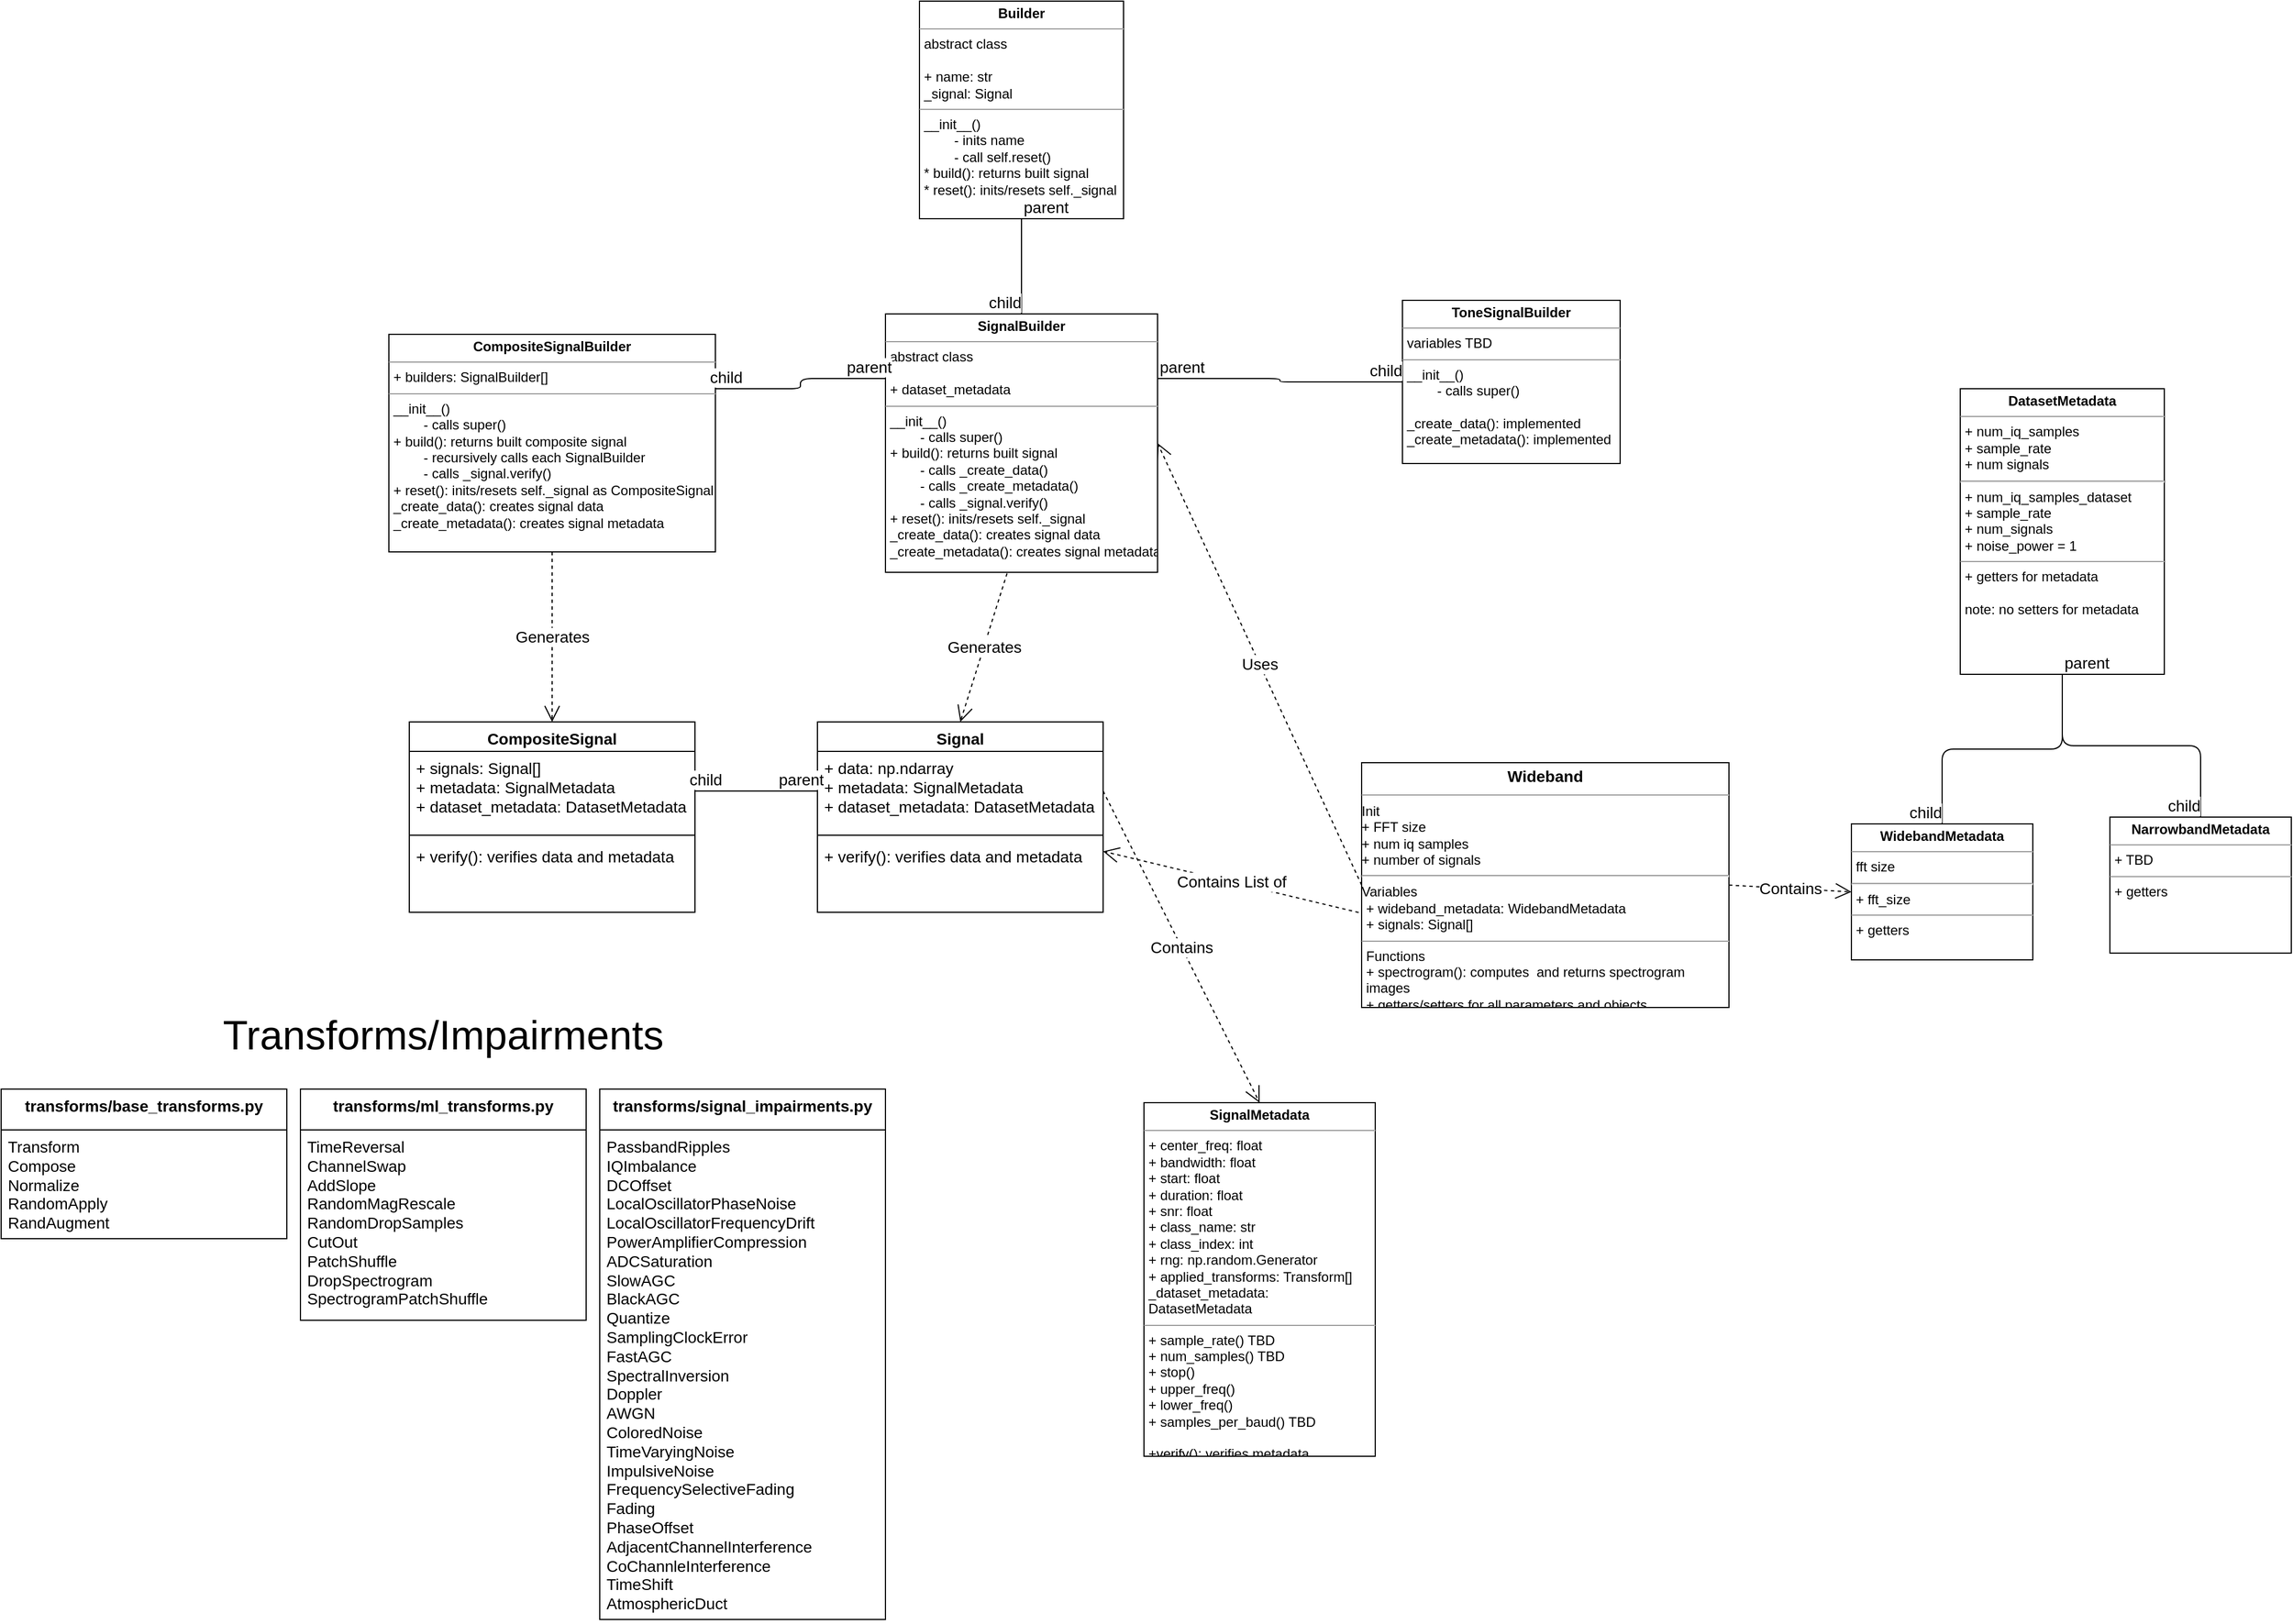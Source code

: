 <mxfile linkTarget="_blank" scale="1" border="0">
    <diagram id="LopdZo2FyCx790tcbxix" name="Page-1">
        <mxGraphModel dx="2948" dy="1902" grid="1" gridSize="12" guides="1" tooltips="1" connect="1" arrows="1" fold="1" page="0" pageScale="1" pageWidth="850" pageHeight="1100" math="0" shadow="0">
            <root>
                <mxCell id="0"/>
                <mxCell id="1" parent="0"/>
                <mxCell id="16" value="&lt;p style=&quot;margin: 4px 0px 0px; text-align: center; font-size: 14px;&quot;&gt;&lt;b style=&quot;&quot;&gt;&lt;font style=&quot;font-size: 14px;&quot;&gt;Wideband&lt;/font&gt;&lt;/b&gt;&lt;/p&gt;&lt;hr style=&quot;font-size: 14px;&quot; size=&quot;1&quot;&gt;Init&lt;br&gt;+ FFT size&lt;br&gt;+ num iq samples&lt;br&gt;+ number of signals&lt;br&gt;&lt;hr&gt;Variables&lt;br&gt;&lt;p style=&quot;margin:0px;margin-left:4px;&quot;&gt;+ wideband_metadata: WidebandMetadata&lt;/p&gt;&lt;p style=&quot;margin:0px;margin-left:4px;&quot;&gt;+ signals: Signal[]&lt;/p&gt;&lt;hr size=&quot;1&quot;&gt;&lt;p style=&quot;margin:0px;margin-left:4px;&quot;&gt;Functions&lt;/p&gt;&lt;p style=&quot;margin:0px;margin-left:4px;&quot;&gt;+ spectrogram(): computes&amp;nbsp; and returns spectrogram images&lt;/p&gt;&lt;p style=&quot;margin:0px;margin-left:4px;&quot;&gt;+ getters/setters for all parameters and objects&lt;/p&gt;" style="verticalAlign=top;align=left;overflow=fill;fontSize=12;fontFamily=Helvetica;html=1;whiteSpace=wrap;" parent="1" vertex="1">
                    <mxGeometry x="96" y="144" width="324" height="216" as="geometry"/>
                </mxCell>
                <mxCell id="17" value="&lt;p style=&quot;margin:0px;margin-top:4px;text-align:center;&quot;&gt;&lt;b&gt;WidebandMetadata&lt;/b&gt;&lt;/p&gt;&lt;hr size=&quot;1&quot;&gt;&lt;p style=&quot;margin:0px;margin-left:4px;&quot;&gt;fft size&lt;/p&gt;&lt;hr&gt;&lt;p style=&quot;margin:0px;margin-left:4px;&quot;&gt;+ fft_size&lt;/p&gt;&lt;hr size=&quot;1&quot;&gt;&lt;p style=&quot;margin:0px;margin-left:4px;&quot;&gt;+ getters&lt;/p&gt;" style="verticalAlign=top;align=left;overflow=fill;fontSize=12;fontFamily=Helvetica;html=1;" parent="1" vertex="1">
                    <mxGeometry x="528" y="198" width="160" height="120" as="geometry"/>
                </mxCell>
                <mxCell id="20" value="&lt;p style=&quot;margin:0px;margin-top:4px;text-align:center;&quot;&gt;&lt;b&gt;DatasetMetadata&lt;/b&gt;&lt;/p&gt;&lt;hr size=&quot;1&quot;&gt;&lt;p style=&quot;margin:0px;margin-left:4px;&quot;&gt;&lt;span style=&quot;background-color: initial;&quot;&gt;+ num_iq_samples&lt;/span&gt;&lt;/p&gt;&lt;p style=&quot;margin:0px;margin-left:4px;&quot;&gt;+ sample_rate&lt;/p&gt;&lt;p style=&quot;margin:0px;margin-left:4px;&quot;&gt;+ num signals&lt;/p&gt;&lt;hr&gt;&lt;p style=&quot;margin:0px;margin-left:4px;&quot;&gt;+ num_iq_samples_dataset&lt;/p&gt;&lt;p style=&quot;margin:0px;margin-left:4px;&quot;&gt;+ sample_rate&lt;/p&gt;&lt;p style=&quot;margin:0px;margin-left:4px;&quot;&gt;+ num_signals&lt;/p&gt;&lt;p style=&quot;margin:0px;margin-left:4px;&quot;&gt;+ noise_power = 1&lt;/p&gt;&lt;hr size=&quot;1&quot;&gt;&lt;p style=&quot;margin:0px;margin-left:4px;&quot;&gt;+ getters for metadata&lt;/p&gt;&lt;p style=&quot;margin:0px;margin-left:4px;&quot;&gt;&lt;br&gt;&lt;/p&gt;&lt;p style=&quot;margin:0px;margin-left:4px;&quot;&gt;note: no setters for metadata&lt;/p&gt;" style="verticalAlign=top;align=left;overflow=fill;fontSize=12;fontFamily=Helvetica;html=1;" parent="1" vertex="1">
                    <mxGeometry x="624" y="-186" width="180" height="252" as="geometry"/>
                </mxCell>
                <mxCell id="23" value="" style="endArrow=none;html=1;edgeStyle=orthogonalEdgeStyle;fontSize=14;exitX=0.5;exitY=1;exitDx=0;exitDy=0;entryX=0.5;entryY=0;entryDx=0;entryDy=0;" parent="1" source="20" target="17" edge="1">
                    <mxGeometry relative="1" as="geometry">
                        <mxPoint x="492" y="360" as="sourcePoint"/>
                        <mxPoint x="652" y="360" as="targetPoint"/>
                    </mxGeometry>
                </mxCell>
                <mxCell id="24" value="parent" style="edgeLabel;resizable=0;html=1;align=left;verticalAlign=bottom;fontSize=14;" parent="23" connectable="0" vertex="1">
                    <mxGeometry x="-1" relative="1" as="geometry"/>
                </mxCell>
                <mxCell id="25" value="child" style="edgeLabel;resizable=0;html=1;align=right;verticalAlign=bottom;fontSize=14;" parent="23" connectable="0" vertex="1">
                    <mxGeometry x="1" relative="1" as="geometry"/>
                </mxCell>
                <mxCell id="26" value="Contains" style="endArrow=open;endSize=12;dashed=1;html=1;fontSize=14;exitX=1;exitY=0.5;exitDx=0;exitDy=0;entryX=0;entryY=0.5;entryDx=0;entryDy=0;" parent="1" source="16" target="17" edge="1">
                    <mxGeometry width="160" relative="1" as="geometry">
                        <mxPoint x="432" y="216" as="sourcePoint"/>
                        <mxPoint x="592" y="216" as="targetPoint"/>
                    </mxGeometry>
                </mxCell>
                <mxCell id="27" value="&lt;p style=&quot;margin:0px;margin-top:4px;text-align:center;&quot;&gt;&lt;b&gt;NarrowbandMetadata&lt;/b&gt;&lt;/p&gt;&lt;hr size=&quot;1&quot;&gt;&lt;p style=&quot;margin:0px;margin-left:4px;&quot;&gt;&lt;/p&gt;&lt;p style=&quot;margin:0px;margin-left:4px;&quot;&gt;+ TBD&lt;/p&gt;&lt;hr size=&quot;1&quot;&gt;&lt;p style=&quot;margin:0px;margin-left:4px;&quot;&gt;+ getters&lt;/p&gt;" style="verticalAlign=top;align=left;overflow=fill;fontSize=12;fontFamily=Helvetica;html=1;" parent="1" vertex="1">
                    <mxGeometry x="756" y="192" width="160" height="120" as="geometry"/>
                </mxCell>
                <mxCell id="28" value="" style="endArrow=none;html=1;edgeStyle=orthogonalEdgeStyle;fontSize=14;entryX=0.5;entryY=0;entryDx=0;entryDy=0;exitX=0.5;exitY=1;exitDx=0;exitDy=0;" parent="1" source="20" target="27" edge="1">
                    <mxGeometry relative="1" as="geometry">
                        <mxPoint x="828" y="216" as="sourcePoint"/>
                        <mxPoint x="988" y="216" as="targetPoint"/>
                    </mxGeometry>
                </mxCell>
                <mxCell id="29" value="parent" style="edgeLabel;resizable=0;html=1;align=left;verticalAlign=bottom;fontSize=14;" parent="28" connectable="0" vertex="1">
                    <mxGeometry x="-1" relative="1" as="geometry"/>
                </mxCell>
                <mxCell id="30" value="child" style="edgeLabel;resizable=0;html=1;align=right;verticalAlign=bottom;fontSize=14;" parent="28" connectable="0" vertex="1">
                    <mxGeometry x="1" relative="1" as="geometry"/>
                </mxCell>
                <mxCell id="31" value="Signal" style="swimlane;fontStyle=1;align=center;verticalAlign=top;childLayout=stackLayout;horizontal=1;startSize=26;horizontalStack=0;resizeParent=1;resizeParentMax=0;resizeLast=0;collapsible=1;marginBottom=0;fontSize=14;whiteSpace=wrap;" parent="1" vertex="1">
                    <mxGeometry x="-384" y="108" width="252" height="168" as="geometry"/>
                </mxCell>
                <mxCell id="32" value="+ data: np.ndarray&#10;+ metadata: SignalMetadata&#10;+ dataset_metadata: DatasetMetadata" style="text;strokeColor=none;fillColor=none;align=left;verticalAlign=top;spacingLeft=4;spacingRight=4;overflow=hidden;rotatable=0;points=[[0,0.5],[1,0.5]];portConstraint=eastwest;fontSize=14;whiteSpace=wrap;" parent="31" vertex="1">
                    <mxGeometry y="26" width="252" height="70" as="geometry"/>
                </mxCell>
                <mxCell id="33" value="" style="line;strokeWidth=1;fillColor=none;align=left;verticalAlign=middle;spacingTop=-1;spacingLeft=3;spacingRight=3;rotatable=0;labelPosition=right;points=[];portConstraint=eastwest;strokeColor=inherit;fontSize=14;" parent="31" vertex="1">
                    <mxGeometry y="96" width="252" height="8" as="geometry"/>
                </mxCell>
                <mxCell id="34" value="+ verify(): verifies data and metadata" style="text;strokeColor=none;fillColor=none;align=left;verticalAlign=top;spacingLeft=4;spacingRight=4;overflow=hidden;rotatable=0;points=[[0,0.5],[1,0.5]];portConstraint=eastwest;fontSize=14;whiteSpace=wrap;" parent="31" vertex="1">
                    <mxGeometry y="104" width="252" height="64" as="geometry"/>
                </mxCell>
                <mxCell id="35" value="CompositeSignal" style="swimlane;fontStyle=1;align=center;verticalAlign=top;childLayout=stackLayout;horizontal=1;startSize=26;horizontalStack=0;resizeParent=1;resizeParentMax=0;resizeLast=0;collapsible=1;marginBottom=0;fontSize=14;whiteSpace=wrap;" parent="1" vertex="1">
                    <mxGeometry x="-744" y="108" width="252" height="168" as="geometry"/>
                </mxCell>
                <mxCell id="36" value="+ signals: Signal[]&#10;+ metadata: SignalMetadata&#10;+ dataset_metadata: DatasetMetadata" style="text;strokeColor=none;fillColor=none;align=left;verticalAlign=top;spacingLeft=4;spacingRight=4;overflow=hidden;rotatable=0;points=[[0,0.5],[1,0.5]];portConstraint=eastwest;fontSize=14;whiteSpace=wrap;" parent="35" vertex="1">
                    <mxGeometry y="26" width="252" height="70" as="geometry"/>
                </mxCell>
                <mxCell id="37" value="" style="line;strokeWidth=1;fillColor=none;align=left;verticalAlign=middle;spacingTop=-1;spacingLeft=3;spacingRight=3;rotatable=0;labelPosition=right;points=[];portConstraint=eastwest;strokeColor=inherit;fontSize=14;" parent="35" vertex="1">
                    <mxGeometry y="96" width="252" height="8" as="geometry"/>
                </mxCell>
                <mxCell id="38" value="+ verify(): verifies data and metadata" style="text;strokeColor=none;fillColor=none;align=left;verticalAlign=top;spacingLeft=4;spacingRight=4;overflow=hidden;rotatable=0;points=[[0,0.5],[1,0.5]];portConstraint=eastwest;fontSize=14;whiteSpace=wrap;" parent="35" vertex="1">
                    <mxGeometry y="104" width="252" height="64" as="geometry"/>
                </mxCell>
                <mxCell id="39" value="" style="endArrow=none;html=1;edgeStyle=orthogonalEdgeStyle;fontSize=14;entryX=1;entryY=0.5;entryDx=0;entryDy=0;exitX=0;exitY=0.5;exitDx=0;exitDy=0;" parent="1" source="32" target="36" edge="1">
                    <mxGeometry relative="1" as="geometry">
                        <mxPoint x="-216" y="468" as="sourcePoint"/>
                        <mxPoint x="-140" y="420" as="targetPoint"/>
                    </mxGeometry>
                </mxCell>
                <mxCell id="40" value="parent" style="edgeLabel;resizable=0;html=1;align=left;verticalAlign=bottom;fontSize=14;" parent="39" connectable="0" vertex="1">
                    <mxGeometry x="-1" relative="1" as="geometry">
                        <mxPoint x="-36" as="offset"/>
                    </mxGeometry>
                </mxCell>
                <mxCell id="41" value="child" style="edgeLabel;resizable=0;html=1;align=right;verticalAlign=bottom;fontSize=14;" parent="39" connectable="0" vertex="1">
                    <mxGeometry x="1" relative="1" as="geometry">
                        <mxPoint x="24" as="offset"/>
                    </mxGeometry>
                </mxCell>
                <mxCell id="42" value="&lt;p style=&quot;margin:0px;margin-top:4px;text-align:center;&quot;&gt;&lt;b&gt;SignalMetadata&lt;/b&gt;&lt;/p&gt;&lt;hr size=&quot;1&quot;&gt;&lt;p style=&quot;margin:0px;margin-left:4px;&quot;&gt;+ center_freq: float&lt;/p&gt;&lt;p style=&quot;margin:0px;margin-left:4px;&quot;&gt;+ bandwidth: float&lt;/p&gt;&lt;p style=&quot;margin:0px;margin-left:4px;&quot;&gt;+ start: float&lt;/p&gt;&lt;p style=&quot;margin:0px;margin-left:4px;&quot;&gt;+ duration: float&lt;/p&gt;&lt;p style=&quot;margin:0px;margin-left:4px;&quot;&gt;+ snr: float&lt;/p&gt;&lt;p style=&quot;margin:0px;margin-left:4px;&quot;&gt;+ class_name: str&lt;/p&gt;&lt;p style=&quot;margin:0px;margin-left:4px;&quot;&gt;+ class_index: int&lt;/p&gt;&lt;p style=&quot;margin:0px;margin-left:4px;&quot;&gt;+ rng: np.random.Generator&lt;/p&gt;&lt;p style=&quot;margin:0px;margin-left:4px;&quot;&gt;+ applied_transforms: Transform[]&lt;/p&gt;&lt;p style=&quot;margin:0px;margin-left:4px;&quot;&gt;_dataset_metadata: DatasetMetadata&lt;/p&gt;&lt;hr size=&quot;1&quot;&gt;&lt;p style=&quot;margin:0px;margin-left:4px;&quot;&gt;+ sample_rate() TBD&lt;/p&gt;&lt;p style=&quot;margin:0px;margin-left:4px;&quot;&gt;+ num_samples() TBD&lt;/p&gt;&lt;p style=&quot;margin:0px;margin-left:4px;&quot;&gt;+ stop()&lt;/p&gt;&lt;p style=&quot;margin:0px;margin-left:4px;&quot;&gt;+ upper_freq()&lt;/p&gt;&lt;p style=&quot;margin:0px;margin-left:4px;&quot;&gt;+ lower_freq()&lt;/p&gt;&lt;p style=&quot;margin:0px;margin-left:4px;&quot;&gt;+ samples_per_baud() TBD&lt;/p&gt;&lt;p style=&quot;margin:0px;margin-left:4px;&quot;&gt;&lt;br&gt;&lt;/p&gt;&lt;p style=&quot;margin:0px;margin-left:4px;&quot;&gt;+verify(): verifies metadata&lt;/p&gt;" style="verticalAlign=top;align=left;overflow=fill;fontSize=12;fontFamily=Helvetica;html=1;whiteSpace=wrap;" parent="1" vertex="1">
                    <mxGeometry x="-96" y="444" width="204" height="312" as="geometry"/>
                </mxCell>
                <mxCell id="43" value="Contains" style="endArrow=open;endSize=12;dashed=1;html=1;fontSize=14;exitX=1;exitY=0.5;exitDx=0;exitDy=0;entryX=0.5;entryY=0;entryDx=0;entryDy=0;" parent="1" source="32" target="42" edge="1">
                    <mxGeometry width="160" relative="1" as="geometry">
                        <mxPoint x="-120" y="318" as="sourcePoint"/>
                        <mxPoint x="-24" y="318.0" as="targetPoint"/>
                    </mxGeometry>
                </mxCell>
                <mxCell id="44" value="Contains List of" style="endArrow=open;endSize=12;dashed=1;html=1;fontSize=14;exitX=-0.008;exitY=0.612;exitDx=0;exitDy=0;exitPerimeter=0;" parent="1" source="16" target="31" edge="1">
                    <mxGeometry width="160" relative="1" as="geometry">
                        <mxPoint x="-240" y="325" as="sourcePoint"/>
                        <mxPoint x="-204" y="228" as="targetPoint"/>
                    </mxGeometry>
                </mxCell>
                <mxCell id="45" value="&lt;p style=&quot;margin:0px;margin-top:4px;text-align:center;&quot;&gt;&lt;b&gt;Builder&lt;/b&gt;&lt;/p&gt;&lt;hr size=&quot;1&quot;&gt;&lt;p style=&quot;margin:0px;margin-left:4px;&quot;&gt;abstract class&lt;/p&gt;&lt;p style=&quot;margin:0px;margin-left:4px;&quot;&gt;&lt;br&gt;&lt;/p&gt;&lt;p style=&quot;margin:0px;margin-left:4px;&quot;&gt;+ name: str&lt;/p&gt;&lt;p style=&quot;margin:0px;margin-left:4px;&quot;&gt;_signal: Signal&lt;/p&gt;&lt;hr size=&quot;1&quot;&gt;&lt;p style=&quot;margin:0px;margin-left:4px;&quot;&gt;__init__()&lt;/p&gt;&lt;p style=&quot;margin:0px;margin-left:4px;&quot;&gt;&lt;span style=&quot;white-space: pre;&quot;&gt;&#9;&lt;/span&gt;- inits name&lt;br&gt;&lt;/p&gt;&lt;p style=&quot;margin:0px;margin-left:4px;&quot;&gt;&lt;span style=&quot;white-space: pre;&quot;&gt;&#9;&lt;/span&gt;- call self.reset()&lt;br&gt;&lt;/p&gt;&lt;p style=&quot;margin:0px;margin-left:4px;&quot;&gt;* build(): returns built signal&lt;/p&gt;&lt;p style=&quot;margin:0px;margin-left:4px;&quot;&gt;* reset(): inits/resets self._signal&lt;/p&gt;" style="verticalAlign=top;align=left;overflow=fill;fontSize=12;fontFamily=Helvetica;html=1;" parent="1" vertex="1">
                    <mxGeometry x="-294" y="-528" width="180" height="192" as="geometry"/>
                </mxCell>
                <mxCell id="46" value="&lt;p style=&quot;margin:0px;margin-top:4px;text-align:center;&quot;&gt;&lt;b&gt;SignalBuilder&lt;/b&gt;&lt;/p&gt;&lt;hr size=&quot;1&quot;&gt;&lt;p style=&quot;margin:0px;margin-left:4px;&quot;&gt;abstract class&lt;/p&gt;&lt;p style=&quot;margin:0px;margin-left:4px;&quot;&gt;&lt;br&gt;&lt;/p&gt;&lt;p style=&quot;margin:0px;margin-left:4px;&quot;&gt;+ dataset_metadata&lt;/p&gt;&lt;hr size=&quot;1&quot;&gt;&lt;p style=&quot;margin:0px;margin-left:4px;&quot;&gt;__init__()&lt;/p&gt;&lt;p style=&quot;margin:0px;margin-left:4px;&quot;&gt;&lt;span style=&quot;white-space: pre;&quot;&gt;&#9;&lt;/span&gt;- calls super()&lt;br&gt;&lt;/p&gt;&lt;p style=&quot;margin:0px;margin-left:4px;&quot;&gt;+ build(): returns built signal&lt;/p&gt;&lt;p style=&quot;margin:0px;margin-left:4px;&quot;&gt;&lt;span style=&quot;white-space: pre;&quot;&gt;&#9;&lt;/span&gt;- calls _create_data()&lt;br&gt;&lt;/p&gt;&lt;p style=&quot;margin:0px;margin-left:4px;&quot;&gt;&lt;span style=&quot;white-space: pre;&quot;&gt;&#9;&lt;/span&gt;- calls _create_metadata()&lt;br&gt;&lt;/p&gt;&lt;p style=&quot;margin:0px;margin-left:4px;&quot;&gt;&lt;span style=&quot;white-space: pre;&quot;&gt;&#9;&lt;/span&gt;- calls _signal.verify()&lt;br&gt;&lt;/p&gt;&lt;p style=&quot;margin:0px;margin-left:4px;&quot;&gt;+ reset(): inits/resets self._signal&lt;/p&gt;&lt;p style=&quot;margin:0px;margin-left:4px;&quot;&gt;_create_data(): creates signal data&lt;/p&gt;&lt;p style=&quot;margin:0px;margin-left:4px;&quot;&gt;_create_metadata(): creates signal metadata&lt;/p&gt;" style="verticalAlign=top;align=left;overflow=fill;fontSize=12;fontFamily=Helvetica;html=1;" parent="1" vertex="1">
                    <mxGeometry x="-324" y="-252" width="240" height="228" as="geometry"/>
                </mxCell>
                <mxCell id="47" value="Generates" style="endArrow=open;endSize=12;dashed=1;html=1;fontSize=14;exitX=0.447;exitY=1.004;exitDx=0;exitDy=0;exitPerimeter=0;entryX=0.5;entryY=0;entryDx=0;entryDy=0;" parent="1" source="46" target="31" edge="1">
                    <mxGeometry width="160" relative="1" as="geometry">
                        <mxPoint x="-240" y="132" as="sourcePoint"/>
                        <mxPoint x="-384" y="240" as="targetPoint"/>
                    </mxGeometry>
                </mxCell>
                <mxCell id="49" value="Uses" style="endArrow=open;endSize=12;dashed=1;html=1;fontSize=14;exitX=0;exitY=0.5;exitDx=0;exitDy=0;entryX=1;entryY=0.5;entryDx=0;entryDy=0;" parent="1" source="16" target="46" edge="1">
                    <mxGeometry width="160" relative="1" as="geometry">
                        <mxPoint x="-372.72" y="96.864" as="sourcePoint"/>
                        <mxPoint x="-372" y="252" as="targetPoint"/>
                    </mxGeometry>
                </mxCell>
                <mxCell id="50" value="&lt;p style=&quot;margin:0px;margin-top:4px;text-align:center;&quot;&gt;&lt;b&gt;ToneSignalBuilder&lt;/b&gt;&lt;/p&gt;&lt;hr size=&quot;1&quot;&gt;&lt;p style=&quot;margin:0px;margin-left:4px;&quot;&gt;variables TBD&lt;/p&gt;&lt;hr size=&quot;1&quot;&gt;&lt;p style=&quot;margin:0px;margin-left:4px;&quot;&gt;__init__()&lt;/p&gt;&lt;p style=&quot;margin:0px;margin-left:4px;&quot;&gt;&lt;span style=&quot;white-space: pre;&quot;&gt;&#9;&lt;/span&gt;- calls super()&lt;br&gt;&lt;/p&gt;&lt;p style=&quot;margin:0px;margin-left:4px;&quot;&gt;&lt;br&gt;&lt;/p&gt;&lt;p style=&quot;margin:0px;margin-left:4px;&quot;&gt;_create_data(): implemented&lt;/p&gt;&lt;p style=&quot;margin:0px;margin-left:4px;&quot;&gt;_create_metadata(): implemented&lt;/p&gt;" style="verticalAlign=top;align=left;overflow=fill;fontSize=12;fontFamily=Helvetica;html=1;" parent="1" vertex="1">
                    <mxGeometry x="132" y="-264" width="192" height="144" as="geometry"/>
                </mxCell>
                <mxCell id="51" value="" style="endArrow=none;html=1;edgeStyle=orthogonalEdgeStyle;fontSize=14;exitX=1;exitY=0.25;exitDx=0;exitDy=0;entryX=0;entryY=0.5;entryDx=0;entryDy=0;" parent="1" source="46" target="50" edge="1">
                    <mxGeometry relative="1" as="geometry">
                        <mxPoint x="24" y="-168" as="sourcePoint"/>
                        <mxPoint x="184" y="-168" as="targetPoint"/>
                    </mxGeometry>
                </mxCell>
                <mxCell id="52" value="parent" style="edgeLabel;resizable=0;html=1;align=left;verticalAlign=bottom;fontSize=14;" parent="51" connectable="0" vertex="1">
                    <mxGeometry x="-1" relative="1" as="geometry"/>
                </mxCell>
                <mxCell id="53" value="child" style="edgeLabel;resizable=0;html=1;align=right;verticalAlign=bottom;fontSize=14;" parent="51" connectable="0" vertex="1">
                    <mxGeometry x="1" relative="1" as="geometry"/>
                </mxCell>
                <mxCell id="54" value="" style="endArrow=none;html=1;edgeStyle=orthogonalEdgeStyle;fontSize=14;exitX=0.5;exitY=1;exitDx=0;exitDy=0;entryX=0.5;entryY=0;entryDx=0;entryDy=0;" parent="1" source="45" target="46" edge="1">
                    <mxGeometry relative="1" as="geometry">
                        <mxPoint x="-72" y="-186" as="sourcePoint"/>
                        <mxPoint x="144" y="-180" as="targetPoint"/>
                    </mxGeometry>
                </mxCell>
                <mxCell id="55" value="parent" style="edgeLabel;resizable=0;html=1;align=left;verticalAlign=bottom;fontSize=14;" parent="54" connectable="0" vertex="1">
                    <mxGeometry x="-1" relative="1" as="geometry"/>
                </mxCell>
                <mxCell id="56" value="child" style="edgeLabel;resizable=0;html=1;align=right;verticalAlign=bottom;fontSize=14;" parent="54" connectable="0" vertex="1">
                    <mxGeometry x="1" relative="1" as="geometry"/>
                </mxCell>
                <mxCell id="57" value="&lt;p style=&quot;margin:0px;margin-top:4px;text-align:center;&quot;&gt;&lt;b&gt;CompositeSignalBuilder&lt;/b&gt;&lt;/p&gt;&lt;hr size=&quot;1&quot;&gt;&lt;p style=&quot;margin:0px;margin-left:4px;&quot;&gt;&lt;span style=&quot;background-color: initial;&quot;&gt;+ builders: SignalBuilder[]&lt;/span&gt;&lt;/p&gt;&lt;hr size=&quot;1&quot;&gt;&lt;p style=&quot;margin:0px;margin-left:4px;&quot;&gt;__init__()&lt;/p&gt;&lt;p style=&quot;margin:0px;margin-left:4px;&quot;&gt;&lt;span style=&quot;white-space: pre;&quot;&gt;&#9;&lt;/span&gt;- calls super()&lt;br&gt;&lt;/p&gt;&lt;p style=&quot;margin:0px;margin-left:4px;&quot;&gt;+ build(): returns built composite signal&lt;/p&gt;&lt;p style=&quot;margin:0px;margin-left:4px;&quot;&gt;&lt;span style=&quot;white-space: pre;&quot;&gt;&#9;&lt;/span&gt;- recursively calls each SignalBuilder&lt;/p&gt;&lt;p style=&quot;margin:0px;margin-left:4px;&quot;&gt;&lt;span style=&quot;white-space: pre;&quot;&gt;&#9;&lt;/span&gt;- calls _signal.verify()&lt;br&gt;&lt;/p&gt;&lt;p style=&quot;margin:0px;margin-left:4px;&quot;&gt;+ reset(): inits/resets self._signal as CompositeSignal&lt;/p&gt;&lt;p style=&quot;margin:0px;margin-left:4px;&quot;&gt;_create_data(): creates signal data&lt;/p&gt;&lt;p style=&quot;margin:0px;margin-left:4px;&quot;&gt;_create_metadata(): creates signal metadata&lt;/p&gt;" style="verticalAlign=top;align=left;overflow=fill;fontSize=12;fontFamily=Helvetica;html=1;" parent="1" vertex="1">
                    <mxGeometry x="-762" y="-234" width="288" height="192" as="geometry"/>
                </mxCell>
                <mxCell id="58" value="" style="endArrow=none;html=1;edgeStyle=orthogonalEdgeStyle;fontSize=14;exitX=0;exitY=0.25;exitDx=0;exitDy=0;entryX=1;entryY=0.25;entryDx=0;entryDy=0;" parent="1" source="46" target="57" edge="1">
                    <mxGeometry relative="1" as="geometry">
                        <mxPoint x="-360" y="-144.53" as="sourcePoint"/>
                        <mxPoint x="-444" y="-240" as="targetPoint"/>
                    </mxGeometry>
                </mxCell>
                <mxCell id="59" value="parent" style="edgeLabel;resizable=0;html=1;align=left;verticalAlign=bottom;fontSize=14;" parent="58" connectable="0" vertex="1">
                    <mxGeometry x="-1" relative="1" as="geometry">
                        <mxPoint x="-36" as="offset"/>
                    </mxGeometry>
                </mxCell>
                <mxCell id="60" value="child" style="edgeLabel;resizable=0;html=1;align=right;verticalAlign=bottom;fontSize=14;" parent="58" connectable="0" vertex="1">
                    <mxGeometry x="1" relative="1" as="geometry">
                        <mxPoint x="24" as="offset"/>
                    </mxGeometry>
                </mxCell>
                <mxCell id="61" value="Generates" style="endArrow=open;endSize=12;dashed=1;html=1;fontSize=14;exitX=0.5;exitY=1;exitDx=0;exitDy=0;entryX=0.5;entryY=0;entryDx=0;entryDy=0;" parent="1" source="57" target="35" edge="1">
                    <mxGeometry width="160" relative="1" as="geometry">
                        <mxPoint x="-606.72" y="-23.998" as="sourcePoint"/>
                        <mxPoint x="-648" y="107.09" as="targetPoint"/>
                    </mxGeometry>
                </mxCell>
                <mxCell id="62" value="transforms/base_transforms.py" style="swimlane;fontStyle=1;align=center;verticalAlign=top;childLayout=stackLayout;horizontal=1;startSize=36;horizontalStack=0;resizeParent=1;resizeParentMax=0;resizeLast=0;collapsible=1;marginBottom=0;fontSize=14;whiteSpace=wrap;" vertex="1" parent="1">
                    <mxGeometry x="-1104" y="432" width="252" height="132" as="geometry"/>
                </mxCell>
                <mxCell id="63" value="Transform&#10;Compose&#10;Normalize&#10;RandomApply&#10;RandAugment" style="text;strokeColor=none;fillColor=none;align=left;verticalAlign=top;spacingLeft=4;spacingRight=4;overflow=hidden;rotatable=0;points=[[0,0.5],[1,0.5]];portConstraint=eastwest;fontSize=14;whiteSpace=wrap;" vertex="1" parent="62">
                    <mxGeometry y="36" width="252" height="96" as="geometry"/>
                </mxCell>
                <mxCell id="69" value="transforms/ml_transforms.py" style="swimlane;fontStyle=1;align=center;verticalAlign=top;childLayout=stackLayout;horizontal=1;startSize=36;horizontalStack=0;resizeParent=1;resizeParentMax=0;resizeLast=0;collapsible=1;marginBottom=0;fontSize=14;whiteSpace=wrap;" vertex="1" parent="1">
                    <mxGeometry x="-840" y="432" width="252" height="204" as="geometry"/>
                </mxCell>
                <mxCell id="70" value="TimeReversal&#10;ChannelSwap&#10;AddSlope&#10;RandomMagRescale&#10;RandomDropSamples&#10;CutOut&#10;PatchShuffle&#10;DropSpectrogram&#10;SpectrogramPatchShuffle" style="text;strokeColor=none;fillColor=none;align=left;verticalAlign=top;spacingLeft=4;spacingRight=4;overflow=hidden;rotatable=0;points=[[0,0.5],[1,0.5]];portConstraint=eastwest;fontSize=14;whiteSpace=wrap;" vertex="1" parent="69">
                    <mxGeometry y="36" width="252" height="168" as="geometry"/>
                </mxCell>
                <mxCell id="71" value="transforms/signal_impairments.py" style="swimlane;fontStyle=1;align=center;verticalAlign=top;childLayout=stackLayout;horizontal=1;startSize=36;horizontalStack=0;resizeParent=1;resizeParentMax=0;resizeLast=0;collapsible=1;marginBottom=0;fontSize=14;whiteSpace=wrap;" vertex="1" parent="1">
                    <mxGeometry x="-576" y="432" width="252" height="468" as="geometry"/>
                </mxCell>
                <mxCell id="72" value="PassbandRipples&#10;IQImbalance&#10;DCOffset&#10;LocalOscillatorPhaseNoise&#10;LocalOscillatorFrequencyDrift&#10;PowerAmplifierCompression&#10;ADCSaturation&#10;SlowAGC&#10;BlackAGC&#10;Quantize&#10;SamplingClockError&#10;FastAGC&#10;SpectralInversion&#10;Doppler&#10;AWGN&#10;ColoredNoise&#10;TimeVaryingNoise&#10;ImpulsiveNoise&#10;FrequencySelectiveFading&#10;Fading&#10;PhaseOffset&#10;AdjacentChannelInterference&#10;CoChannleInterference&#10;TimeShift&#10;AtmosphericDuct" style="text;strokeColor=none;fillColor=none;align=left;verticalAlign=top;spacingLeft=4;spacingRight=4;overflow=hidden;rotatable=0;points=[[0,0.5],[1,0.5]];portConstraint=eastwest;fontSize=14;whiteSpace=wrap;" vertex="1" parent="71">
                    <mxGeometry y="36" width="252" height="432" as="geometry"/>
                </mxCell>
                <mxCell id="73" value="Transforms/Impairments" style="text;html=1;strokeColor=none;fillColor=none;align=center;verticalAlign=middle;whiteSpace=wrap;rounded=0;fontSize=36;" vertex="1" parent="1">
                    <mxGeometry x="-906" y="354" width="384" height="60" as="geometry"/>
                </mxCell>
            </root>
        </mxGraphModel>
    </diagram>
</mxfile>